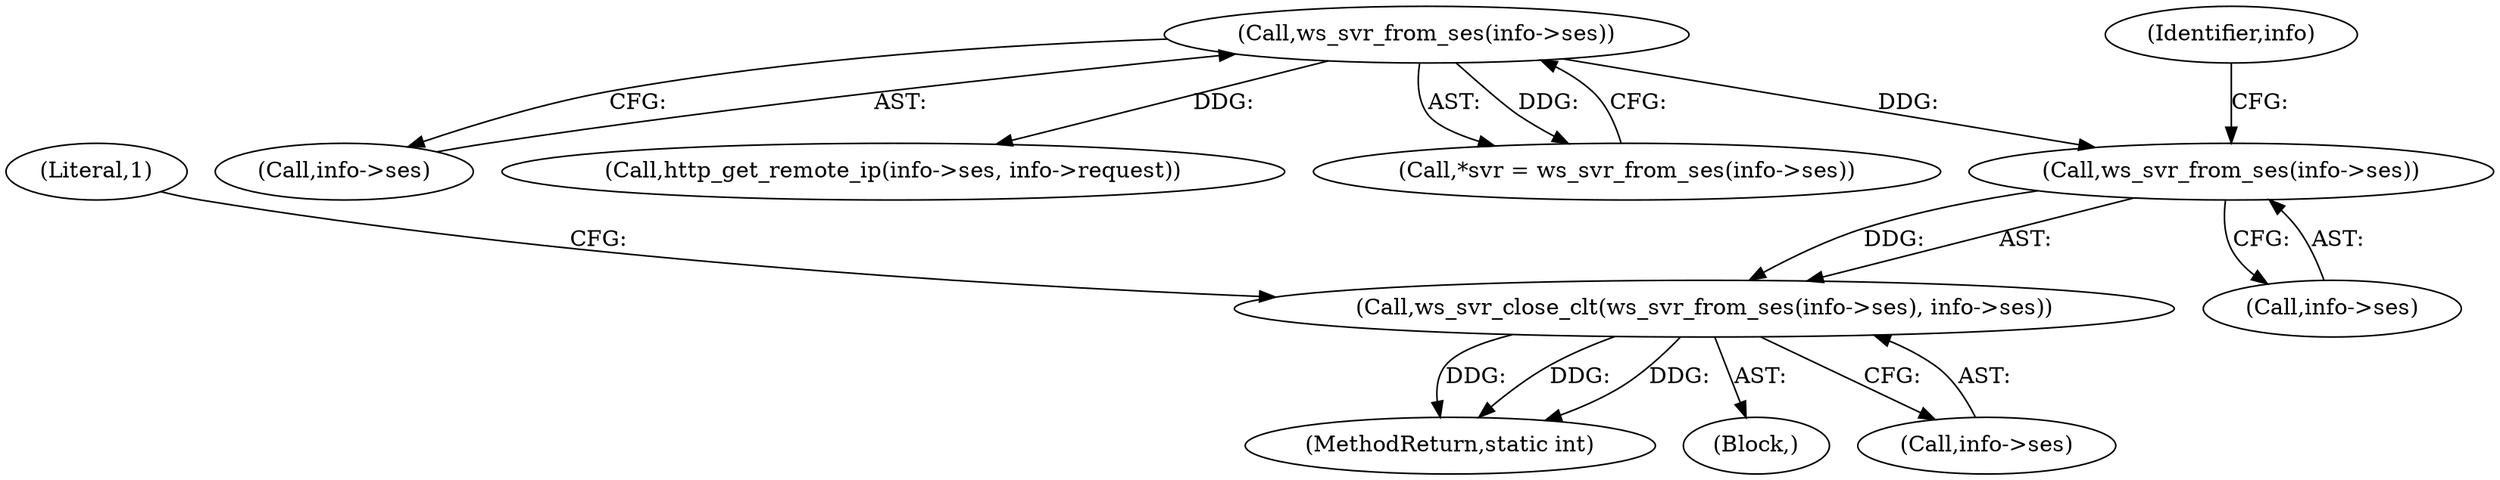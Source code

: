 digraph "0_viabtc_exchange_server_4a7c27bfe98f409623d4d857894d017ff0672cc9#diff-515c81af848352583bff286d6224875f_2@pointer" {
"1000474" [label="(Call,ws_svr_from_ses(info->ses))"];
"1000112" [label="(Call,ws_svr_from_ses(info->ses))"];
"1000473" [label="(Call,ws_svr_close_clt(ws_svr_from_ses(info->ses), info->ses))"];
"1000113" [label="(Call,info->ses)"];
"1000420" [label="(Call,http_get_remote_ip(info->ses, info->request))"];
"1000110" [label="(Call,*svr = ws_svr_from_ses(info->ses))"];
"1000473" [label="(Call,ws_svr_close_clt(ws_svr_from_ses(info->ses), info->ses))"];
"1000484" [label="(MethodReturn,static int)"];
"1000479" [label="(Identifier,info)"];
"1000475" [label="(Call,info->ses)"];
"1000102" [label="(Block,)"];
"1000478" [label="(Call,info->ses)"];
"1000483" [label="(Literal,1)"];
"1000474" [label="(Call,ws_svr_from_ses(info->ses))"];
"1000112" [label="(Call,ws_svr_from_ses(info->ses))"];
"1000474" -> "1000473"  [label="AST: "];
"1000474" -> "1000475"  [label="CFG: "];
"1000475" -> "1000474"  [label="AST: "];
"1000479" -> "1000474"  [label="CFG: "];
"1000474" -> "1000473"  [label="DDG: "];
"1000112" -> "1000474"  [label="DDG: "];
"1000112" -> "1000110"  [label="AST: "];
"1000112" -> "1000113"  [label="CFG: "];
"1000113" -> "1000112"  [label="AST: "];
"1000110" -> "1000112"  [label="CFG: "];
"1000112" -> "1000110"  [label="DDG: "];
"1000112" -> "1000420"  [label="DDG: "];
"1000473" -> "1000102"  [label="AST: "];
"1000473" -> "1000478"  [label="CFG: "];
"1000478" -> "1000473"  [label="AST: "];
"1000483" -> "1000473"  [label="CFG: "];
"1000473" -> "1000484"  [label="DDG: "];
"1000473" -> "1000484"  [label="DDG: "];
"1000473" -> "1000484"  [label="DDG: "];
}
